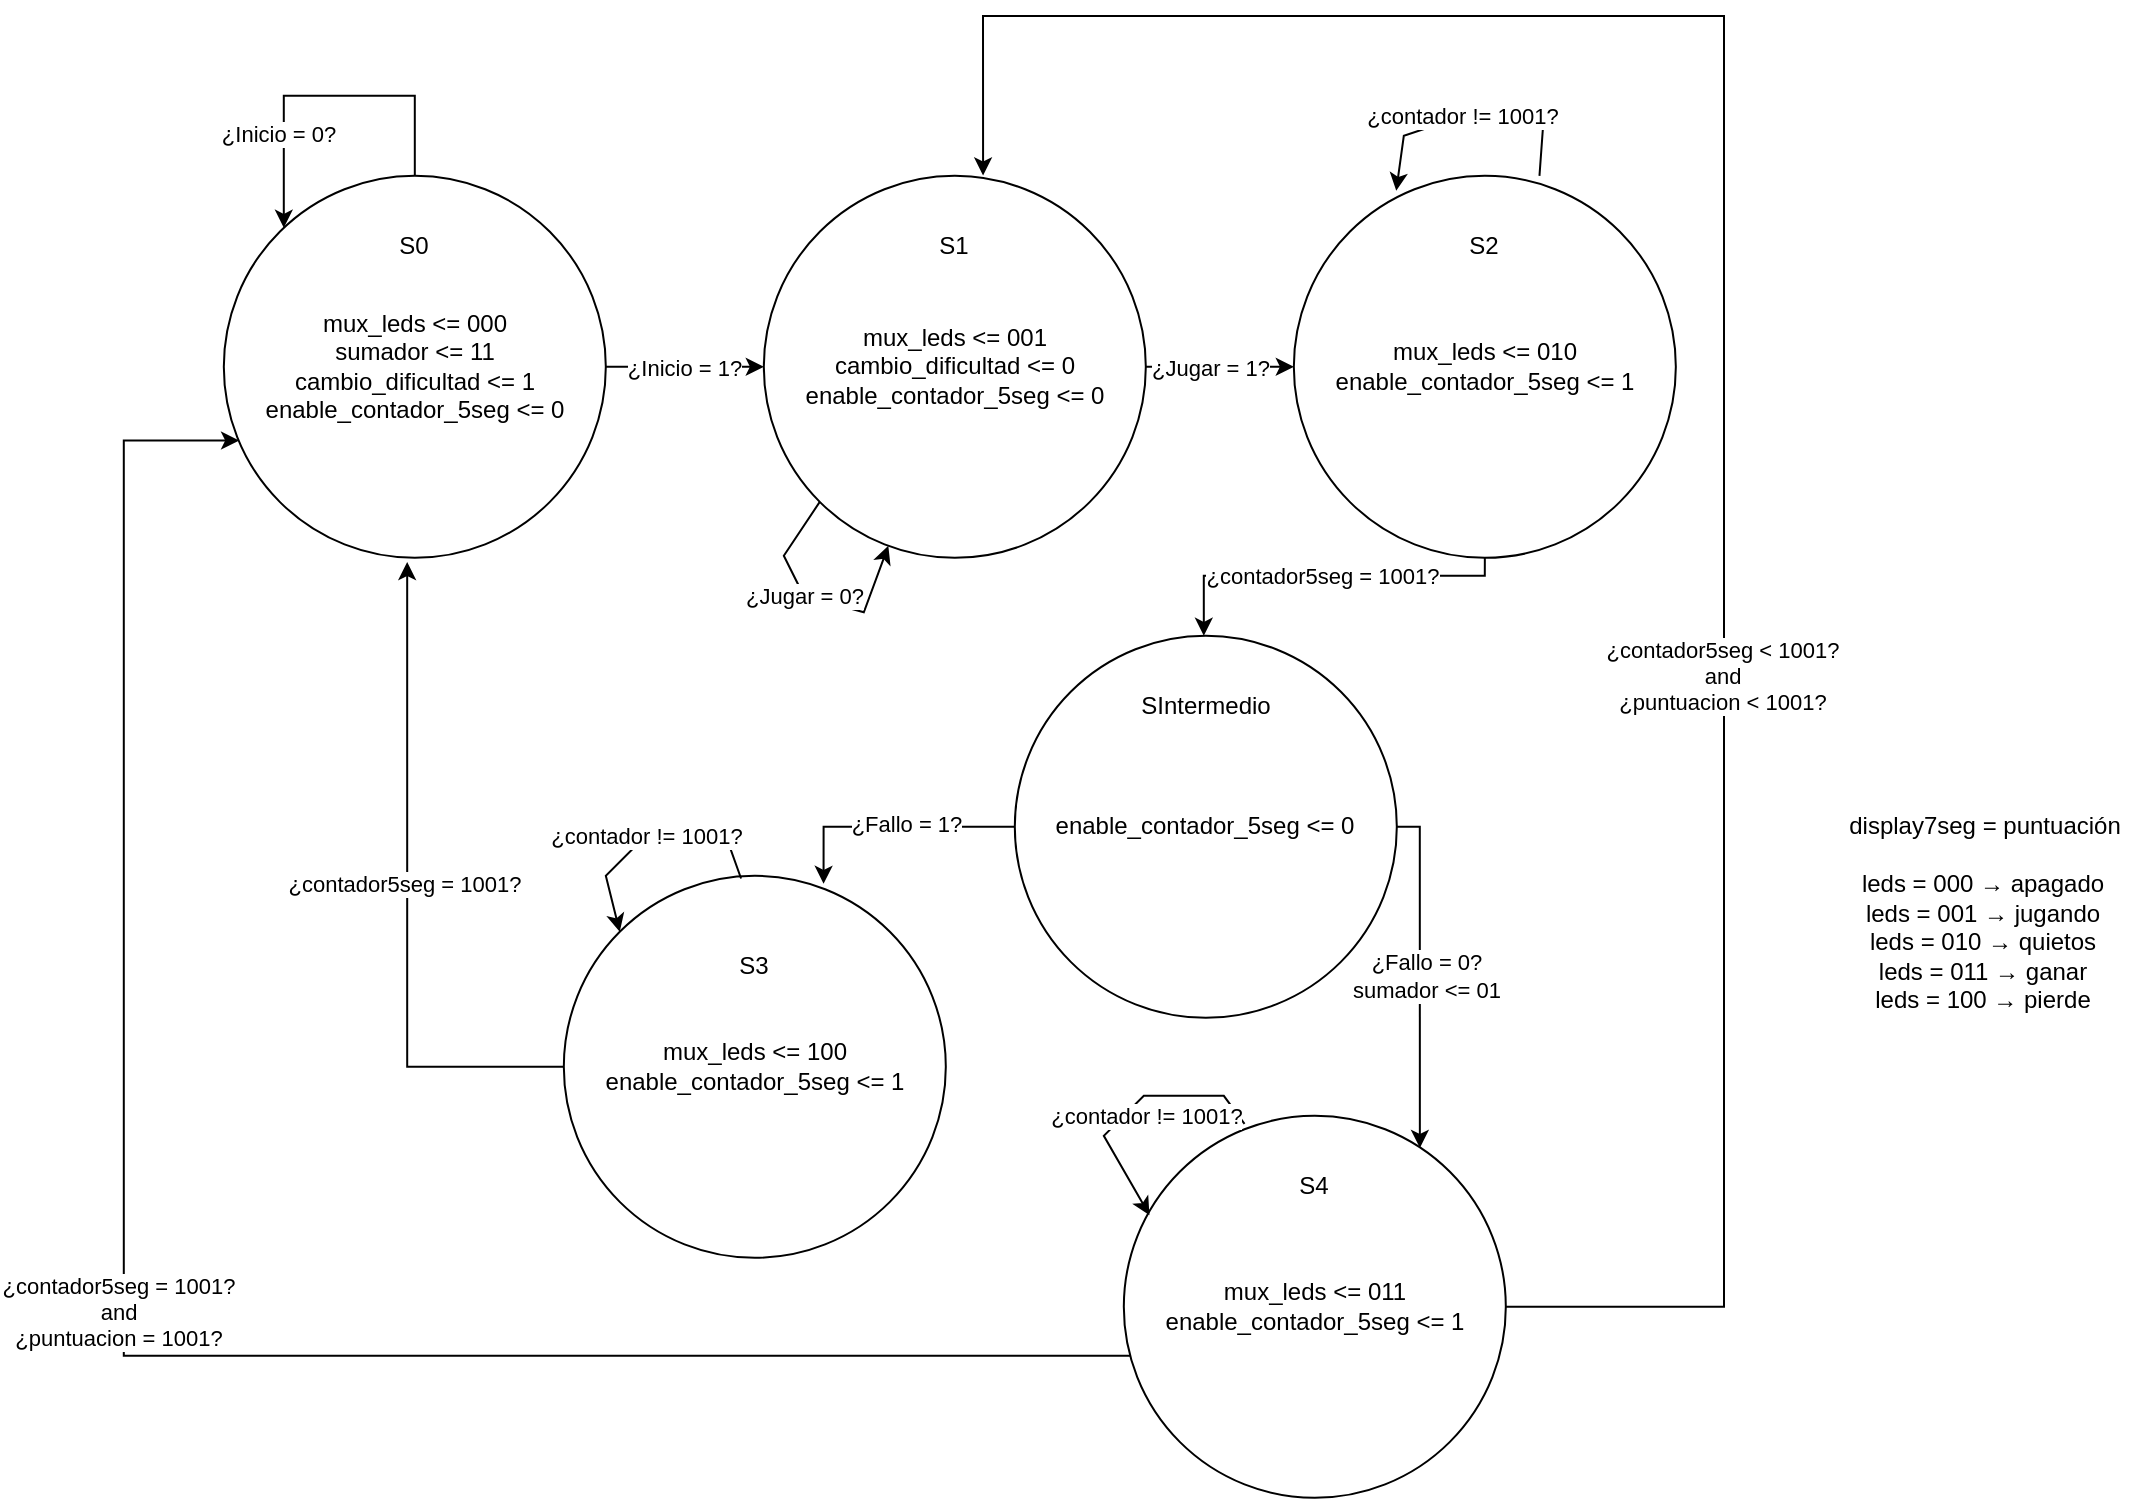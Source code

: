 <mxfile version="22.1.15" type="device">
  <diagram name="Página-1" id="FyMgFBOVCBPbvyAPNtqi">
    <mxGraphModel dx="1666" dy="751" grid="1" gridSize="10" guides="1" tooltips="1" connect="1" arrows="1" fold="1" page="1" pageScale="1" pageWidth="827" pageHeight="1169" math="0" shadow="0">
      <root>
        <mxCell id="0" />
        <mxCell id="1" parent="0" />
        <mxCell id="z5K27v6XYuMFssWCfiFa-47" value="display7seg&amp;nbsp;= puntuación" style="text;html=1;align=center;verticalAlign=middle;resizable=0;points=[];autosize=1;strokeColor=none;fillColor=none;" parent="1" vertex="1">
          <mxGeometry x="1180" y="590" width="160" height="30" as="geometry" />
        </mxCell>
        <mxCell id="Apj8_BOgyylKSBu7IIYC-23" value="leds = 000&amp;nbsp;→ apagado&lt;br&gt;leds = 001&amp;nbsp;→ jugando&lt;br&gt;leds = 010&amp;nbsp;→ quietos&lt;br&gt;leds = 011&amp;nbsp;→ ganar&lt;br&gt;leds = 100&amp;nbsp;→ pierde&lt;br&gt;&amp;nbsp;" style="text;html=1;align=center;verticalAlign=middle;resizable=0;points=[];autosize=1;strokeColor=none;fillColor=none;" parent="1" vertex="1">
          <mxGeometry x="1188.91" y="620" width="140" height="100" as="geometry" />
        </mxCell>
        <mxCell id="ENZWCclauM9PjRn8BcHO-7" style="edgeStyle=orthogonalEdgeStyle;rounded=0;orthogonalLoop=1;jettySize=auto;html=1;entryX=0;entryY=0.5;entryDx=0;entryDy=0;" parent="1" source="ENZWCclauM9PjRn8BcHO-2" target="ENZWCclauM9PjRn8BcHO-3" edge="1">
          <mxGeometry relative="1" as="geometry" />
        </mxCell>
        <mxCell id="ENZWCclauM9PjRn8BcHO-16" value="¿Inicio = 1?" style="edgeLabel;html=1;align=center;verticalAlign=middle;resizable=0;points=[];" parent="ENZWCclauM9PjRn8BcHO-7" vertex="1" connectable="0">
          <mxGeometry x="-0.194" y="1" relative="1" as="geometry">
            <mxPoint x="7" y="1" as="offset" />
          </mxGeometry>
        </mxCell>
        <mxCell id="ENZWCclauM9PjRn8BcHO-8" style="edgeStyle=orthogonalEdgeStyle;rounded=0;orthogonalLoop=1;jettySize=auto;html=1;exitX=0.5;exitY=0;exitDx=0;exitDy=0;" parent="1" source="ENZWCclauM9PjRn8BcHO-2" target="ENZWCclauM9PjRn8BcHO-2" edge="1">
          <mxGeometry relative="1" as="geometry">
            <mxPoint x="409.91" y="289.91" as="targetPoint" />
            <mxPoint x="456.45" y="279.91" as="sourcePoint" />
            <Array as="points">
              <mxPoint x="475.91" y="239.91" />
              <mxPoint x="409.91" y="239.91" />
            </Array>
          </mxGeometry>
        </mxCell>
        <mxCell id="ENZWCclauM9PjRn8BcHO-10" value="¿Inicio = 0?" style="edgeLabel;html=1;align=center;verticalAlign=middle;resizable=0;points=[];" parent="ENZWCclauM9PjRn8BcHO-8" vertex="1" connectable="0">
          <mxGeometry x="0.447" y="-3" relative="1" as="geometry">
            <mxPoint as="offset" />
          </mxGeometry>
        </mxCell>
        <mxCell id="ENZWCclauM9PjRn8BcHO-2" value="&lt;div&gt;mux_leds &amp;lt;= 000&lt;/div&gt;&lt;div&gt;sumador &amp;lt;= 11&lt;/div&gt;&lt;div&gt;cambio_dificultad &amp;lt;= 1&lt;br&gt;&lt;/div&gt;&lt;div&gt;enable_contador_5seg &amp;lt;= 0&lt;/div&gt;" style="ellipse;whiteSpace=wrap;html=1;aspect=fixed;" parent="1" vertex="1">
          <mxGeometry x="379.91" y="279.91" width="191" height="191" as="geometry" />
        </mxCell>
        <mxCell id="ENZWCclauM9PjRn8BcHO-24" style="edgeStyle=orthogonalEdgeStyle;rounded=0;orthogonalLoop=1;jettySize=auto;html=1;entryX=0;entryY=0.5;entryDx=0;entryDy=0;" parent="1" source="ENZWCclauM9PjRn8BcHO-3" target="ENZWCclauM9PjRn8BcHO-4" edge="1">
          <mxGeometry relative="1" as="geometry" />
        </mxCell>
        <mxCell id="ENZWCclauM9PjRn8BcHO-25" value="¿Jugar = 1?" style="edgeLabel;html=1;align=center;verticalAlign=middle;resizable=0;points=[];" parent="ENZWCclauM9PjRn8BcHO-24" vertex="1" connectable="0">
          <mxGeometry x="-0.136" relative="1" as="geometry">
            <mxPoint as="offset" />
          </mxGeometry>
        </mxCell>
        <mxCell id="ENZWCclauM9PjRn8BcHO-3" value="&lt;div&gt;mux_leds &amp;lt;= 001&lt;/div&gt;&lt;div&gt;cambio_dificultad &amp;lt;= 0&lt;br&gt;&lt;/div&gt;&lt;div&gt;enable_contador_5seg &amp;lt;= 0&lt;/div&gt;" style="ellipse;whiteSpace=wrap;html=1;aspect=fixed;" parent="1" vertex="1">
          <mxGeometry x="649.91" y="279.91" width="191" height="191" as="geometry" />
        </mxCell>
        <mxCell id="ENZWCclauM9PjRn8BcHO-4" value="&lt;div&gt;mux_leds &amp;lt;= 010&lt;/div&gt;&lt;div&gt;enable_contador_5seg &amp;lt;= 1&lt;/div&gt;" style="ellipse;whiteSpace=wrap;html=1;aspect=fixed;" parent="1" vertex="1">
          <mxGeometry x="914.92" y="279.91" width="191" height="191" as="geometry" />
        </mxCell>
        <mxCell id="ENZWCclauM9PjRn8BcHO-37" style="edgeStyle=orthogonalEdgeStyle;rounded=0;orthogonalLoop=1;jettySize=auto;html=1;entryX=0.68;entryY=0.021;entryDx=0;entryDy=0;entryPerimeter=0;" parent="1" source="ENZWCclauM9PjRn8BcHO-5" target="ENZWCclauM9PjRn8BcHO-26" edge="1">
          <mxGeometry relative="1" as="geometry">
            <Array as="points">
              <mxPoint x="679.91" y="605.91" />
            </Array>
          </mxGeometry>
        </mxCell>
        <mxCell id="ENZWCclauM9PjRn8BcHO-38" value="¿Fallo = 1?" style="edgeLabel;html=1;align=center;verticalAlign=middle;resizable=0;points=[];" parent="ENZWCclauM9PjRn8BcHO-37" vertex="1" connectable="0">
          <mxGeometry x="-0.124" y="-2" relative="1" as="geometry">
            <mxPoint as="offset" />
          </mxGeometry>
        </mxCell>
        <mxCell id="ENZWCclauM9PjRn8BcHO-5" value="&lt;div&gt;&lt;span style=&quot;background-color: initial;&quot;&gt;enable_contador_5seg &amp;lt;= 0&lt;/span&gt;&lt;br&gt;&lt;/div&gt;" style="ellipse;whiteSpace=wrap;html=1;aspect=fixed;" parent="1" vertex="1">
          <mxGeometry x="775.41" y="509.91" width="191" height="191" as="geometry" />
        </mxCell>
        <mxCell id="ENZWCclauM9PjRn8BcHO-53" style="edgeStyle=orthogonalEdgeStyle;rounded=0;orthogonalLoop=1;jettySize=auto;html=1;entryX=0.04;entryY=0.693;entryDx=0;entryDy=0;entryPerimeter=0;" parent="1" source="ENZWCclauM9PjRn8BcHO-6" target="ENZWCclauM9PjRn8BcHO-2" edge="1">
          <mxGeometry relative="1" as="geometry">
            <mxPoint x="319.91" y="439.91" as="targetPoint" />
            <Array as="points">
              <mxPoint x="329.91" y="869.91" />
              <mxPoint x="329.91" y="411.91" />
            </Array>
          </mxGeometry>
        </mxCell>
        <mxCell id="ENZWCclauM9PjRn8BcHO-57" value="¿contador5seg = 1001?&lt;br&gt;and&lt;br&gt;¿puntuacion = 1001?" style="edgeLabel;html=1;align=center;verticalAlign=middle;resizable=0;points=[];" parent="ENZWCclauM9PjRn8BcHO-53" vertex="1" connectable="0">
          <mxGeometry x="0.029" y="3" relative="1" as="geometry">
            <mxPoint y="-1" as="offset" />
          </mxGeometry>
        </mxCell>
        <mxCell id="ENZWCclauM9PjRn8BcHO-6" value="&lt;div&gt;mux_leds &amp;lt;= 011&lt;/div&gt;&lt;div&gt;enable_contador_5seg &amp;lt;= 1&lt;/div&gt;" style="ellipse;whiteSpace=wrap;html=1;aspect=fixed;" parent="1" vertex="1">
          <mxGeometry x="829.91" y="749.91" width="191" height="191" as="geometry" />
        </mxCell>
        <mxCell id="ENZWCclauM9PjRn8BcHO-11" value="S0" style="text;html=1;strokeColor=none;fillColor=none;align=center;verticalAlign=middle;whiteSpace=wrap;rounded=0;" parent="1" vertex="1">
          <mxGeometry x="445.41" y="299.91" width="60" height="30" as="geometry" />
        </mxCell>
        <mxCell id="ENZWCclauM9PjRn8BcHO-12" value="S1" style="text;html=1;strokeColor=none;fillColor=none;align=center;verticalAlign=middle;whiteSpace=wrap;rounded=0;" parent="1" vertex="1">
          <mxGeometry x="715.41" y="299.91" width="60" height="30" as="geometry" />
        </mxCell>
        <mxCell id="ENZWCclauM9PjRn8BcHO-13" value="S2" style="text;html=1;strokeColor=none;fillColor=none;align=center;verticalAlign=middle;whiteSpace=wrap;rounded=0;" parent="1" vertex="1">
          <mxGeometry x="980.42" y="299.91" width="60" height="30" as="geometry" />
        </mxCell>
        <mxCell id="ENZWCclauM9PjRn8BcHO-14" value="SIntermedio" style="text;html=1;strokeColor=none;fillColor=none;align=center;verticalAlign=middle;whiteSpace=wrap;rounded=0;" parent="1" vertex="1">
          <mxGeometry x="840.91" y="529.91" width="60" height="30" as="geometry" />
        </mxCell>
        <mxCell id="ENZWCclauM9PjRn8BcHO-15" value="S4" style="text;html=1;strokeColor=none;fillColor=none;align=center;verticalAlign=middle;whiteSpace=wrap;rounded=0;" parent="1" vertex="1">
          <mxGeometry x="895.41" y="769.91" width="60" height="30" as="geometry" />
        </mxCell>
        <mxCell id="ENZWCclauM9PjRn8BcHO-18" value="" style="endArrow=classic;html=1;rounded=0;exitX=0;exitY=1;exitDx=0;exitDy=0;" parent="1" source="ENZWCclauM9PjRn8BcHO-3" target="ENZWCclauM9PjRn8BcHO-3" edge="1">
          <mxGeometry relative="1" as="geometry">
            <mxPoint x="649.91" y="498.13" as="sourcePoint" />
            <mxPoint x="709.327" y="469.907" as="targetPoint" />
            <Array as="points">
              <mxPoint x="659.91" y="469.91" />
              <mxPoint x="669.91" y="489.91" />
              <mxPoint x="699.91" y="498.13" />
            </Array>
          </mxGeometry>
        </mxCell>
        <mxCell id="ENZWCclauM9PjRn8BcHO-19" value="¿Jugar = 0?" style="edgeLabel;resizable=0;html=1;align=center;verticalAlign=middle;" parent="ENZWCclauM9PjRn8BcHO-18" connectable="0" vertex="1">
          <mxGeometry relative="1" as="geometry">
            <mxPoint x="-6" y="-2" as="offset" />
          </mxGeometry>
        </mxCell>
        <mxCell id="ENZWCclauM9PjRn8BcHO-26" value="&lt;div&gt;mux_leds &amp;lt;= 100&lt;/div&gt;&lt;div&gt;enable_contador_5seg &amp;lt;= 1&lt;/div&gt;" style="ellipse;whiteSpace=wrap;html=1;aspect=fixed;" parent="1" vertex="1">
          <mxGeometry x="549.91" y="629.91" width="191" height="191" as="geometry" />
        </mxCell>
        <mxCell id="ENZWCclauM9PjRn8BcHO-27" value="S3" style="text;html=1;strokeColor=none;fillColor=none;align=center;verticalAlign=middle;whiteSpace=wrap;rounded=0;" parent="1" vertex="1">
          <mxGeometry x="615.41" y="659.91" width="60" height="30" as="geometry" />
        </mxCell>
        <mxCell id="ENZWCclauM9PjRn8BcHO-28" style="edgeStyle=orthogonalEdgeStyle;rounded=0;orthogonalLoop=1;jettySize=auto;html=1;" parent="1" source="ENZWCclauM9PjRn8BcHO-4" edge="1">
          <mxGeometry relative="1" as="geometry">
            <mxPoint x="869.91" y="509.91" as="targetPoint" />
            <Array as="points">
              <mxPoint x="1010.91" y="479.91" />
              <mxPoint x="869.91" y="479.91" />
            </Array>
          </mxGeometry>
        </mxCell>
        <mxCell id="ENZWCclauM9PjRn8BcHO-29" value="¿contador5seg = 1001?" style="edgeLabel;html=1;align=center;verticalAlign=middle;resizable=0;points=[];" parent="ENZWCclauM9PjRn8BcHO-28" vertex="1" connectable="0">
          <mxGeometry x="0.012" y="2" relative="1" as="geometry">
            <mxPoint y="-2" as="offset" />
          </mxGeometry>
        </mxCell>
        <mxCell id="ENZWCclauM9PjRn8BcHO-31" value="" style="endArrow=classic;html=1;rounded=0;exitX=0.643;exitY=0;exitDx=0;exitDy=0;entryX=0.268;entryY=0.039;entryDx=0;entryDy=0;entryPerimeter=0;exitPerimeter=0;" parent="1" source="ENZWCclauM9PjRn8BcHO-4" target="ENZWCclauM9PjRn8BcHO-4" edge="1">
          <mxGeometry relative="1" as="geometry">
            <mxPoint x="967.91" y="209.91" as="sourcePoint" />
            <mxPoint x="1002.91" y="231.91" as="targetPoint" />
            <Array as="points">
              <mxPoint x="1039.91" y="249.91" />
              <mxPoint x="999.91" y="249.91" />
              <mxPoint x="969.91" y="259.91" />
            </Array>
          </mxGeometry>
        </mxCell>
        <mxCell id="ENZWCclauM9PjRn8BcHO-32" value="¿contador != 1001?" style="edgeLabel;resizable=0;html=1;align=center;verticalAlign=middle;" parent="ENZWCclauM9PjRn8BcHO-31" connectable="0" vertex="1">
          <mxGeometry relative="1" as="geometry">
            <mxPoint x="-7" as="offset" />
          </mxGeometry>
        </mxCell>
        <mxCell id="ENZWCclauM9PjRn8BcHO-39" style="edgeStyle=orthogonalEdgeStyle;rounded=0;orthogonalLoop=1;jettySize=auto;html=1;exitX=0;exitY=0.5;exitDx=0;exitDy=0;entryX=0.48;entryY=1.011;entryDx=0;entryDy=0;entryPerimeter=0;" parent="1" source="ENZWCclauM9PjRn8BcHO-26" target="ENZWCclauM9PjRn8BcHO-2" edge="1">
          <mxGeometry relative="1" as="geometry">
            <mxPoint x="1124.874" y="670.732" as="sourcePoint" />
            <mxPoint x="470.91" y="475.91" as="targetPoint" />
            <Array as="points">
              <mxPoint x="471.91" y="725.91" />
            </Array>
          </mxGeometry>
        </mxCell>
        <mxCell id="ENZWCclauM9PjRn8BcHO-40" value="¿contador5seg = 1001?" style="edgeLabel;html=1;align=center;verticalAlign=middle;resizable=0;points=[];" parent="ENZWCclauM9PjRn8BcHO-39" vertex="1" connectable="0">
          <mxGeometry x="0.012" y="2" relative="1" as="geometry">
            <mxPoint y="-2" as="offset" />
          </mxGeometry>
        </mxCell>
        <mxCell id="ENZWCclauM9PjRn8BcHO-45" value="" style="endArrow=classic;html=1;rounded=0;exitX=0.464;exitY=0.007;exitDx=0;exitDy=0;entryX=0;entryY=0;entryDx=0;entryDy=0;exitPerimeter=0;" parent="1" source="ENZWCclauM9PjRn8BcHO-26" target="ENZWCclauM9PjRn8BcHO-26" edge="1">
          <mxGeometry relative="1" as="geometry">
            <mxPoint x="652.208" y="631.247" as="sourcePoint" />
            <mxPoint x="579.819" y="666.391" as="targetPoint" />
            <Array as="points">
              <mxPoint x="630.91" y="609.91" />
              <mxPoint x="590.91" y="609.91" />
              <mxPoint x="570.91" y="629.91" />
            </Array>
          </mxGeometry>
        </mxCell>
        <mxCell id="ENZWCclauM9PjRn8BcHO-46" value="¿contador != 1001?" style="edgeLabel;resizable=0;html=1;align=center;verticalAlign=middle;" parent="ENZWCclauM9PjRn8BcHO-45" connectable="0" vertex="1">
          <mxGeometry relative="1" as="geometry">
            <mxPoint x="-3" as="offset" />
          </mxGeometry>
        </mxCell>
        <mxCell id="ENZWCclauM9PjRn8BcHO-47" style="edgeStyle=orthogonalEdgeStyle;rounded=0;orthogonalLoop=1;jettySize=auto;html=1;entryX=0.775;entryY=0.084;entryDx=0;entryDy=0;entryPerimeter=0;" parent="1" source="ENZWCclauM9PjRn8BcHO-5" target="ENZWCclauM9PjRn8BcHO-6" edge="1">
          <mxGeometry relative="1" as="geometry">
            <Array as="points">
              <mxPoint x="977.91" y="605.91" />
            </Array>
          </mxGeometry>
        </mxCell>
        <mxCell id="ENZWCclauM9PjRn8BcHO-48" value="¿Fallo = 0?&lt;br&gt;sumador &amp;lt;= 01" style="edgeLabel;html=1;align=center;verticalAlign=middle;resizable=0;points=[];" parent="ENZWCclauM9PjRn8BcHO-47" vertex="1" connectable="0">
          <mxGeometry x="-0.347" y="-3" relative="1" as="geometry">
            <mxPoint x="6" y="30" as="offset" />
          </mxGeometry>
        </mxCell>
        <mxCell id="ENZWCclauM9PjRn8BcHO-51" value="" style="endArrow=classic;html=1;rounded=0;exitX=0.316;exitY=0.021;exitDx=0;exitDy=0;entryX=0.067;entryY=0.26;entryDx=0;entryDy=0;exitPerimeter=0;entryPerimeter=0;" parent="1" source="ENZWCclauM9PjRn8BcHO-6" target="ENZWCclauM9PjRn8BcHO-6" edge="1">
          <mxGeometry relative="1" as="geometry">
            <mxPoint x="887.91" y="760.91" as="sourcePoint" />
            <mxPoint x="826.91" y="787.91" as="targetPoint" />
            <Array as="points">
              <mxPoint x="879.91" y="739.91" />
              <mxPoint x="839.91" y="739.91" />
              <mxPoint x="819.91" y="759.91" />
            </Array>
          </mxGeometry>
        </mxCell>
        <mxCell id="ENZWCclauM9PjRn8BcHO-52" value="¿contador != 1001?" style="edgeLabel;resizable=0;html=1;align=center;verticalAlign=middle;" parent="ENZWCclauM9PjRn8BcHO-51" connectable="0" vertex="1">
          <mxGeometry relative="1" as="geometry">
            <mxPoint x="7" y="4" as="offset" />
          </mxGeometry>
        </mxCell>
        <mxCell id="ENZWCclauM9PjRn8BcHO-58" style="edgeStyle=orthogonalEdgeStyle;rounded=0;orthogonalLoop=1;jettySize=auto;html=1;entryX=0.574;entryY=-0.001;entryDx=0;entryDy=0;entryPerimeter=0;" parent="1" source="ENZWCclauM9PjRn8BcHO-6" target="ENZWCclauM9PjRn8BcHO-3" edge="1">
          <mxGeometry relative="1" as="geometry">
            <Array as="points">
              <mxPoint x="1130" y="845" />
              <mxPoint x="1130" y="200" />
              <mxPoint x="760" y="200" />
            </Array>
          </mxGeometry>
        </mxCell>
        <mxCell id="ENZWCclauM9PjRn8BcHO-59" value="¿contador5seg &amp;lt; 1001?&lt;br&gt;and&lt;br&gt;¿puntuacion &amp;lt; 1001?" style="edgeLabel;html=1;align=center;verticalAlign=middle;resizable=0;points=[];" parent="ENZWCclauM9PjRn8BcHO-58" vertex="1" connectable="0">
          <mxGeometry x="-0.116" relative="1" as="geometry">
            <mxPoint x="-1" y="108" as="offset" />
          </mxGeometry>
        </mxCell>
      </root>
    </mxGraphModel>
  </diagram>
</mxfile>
